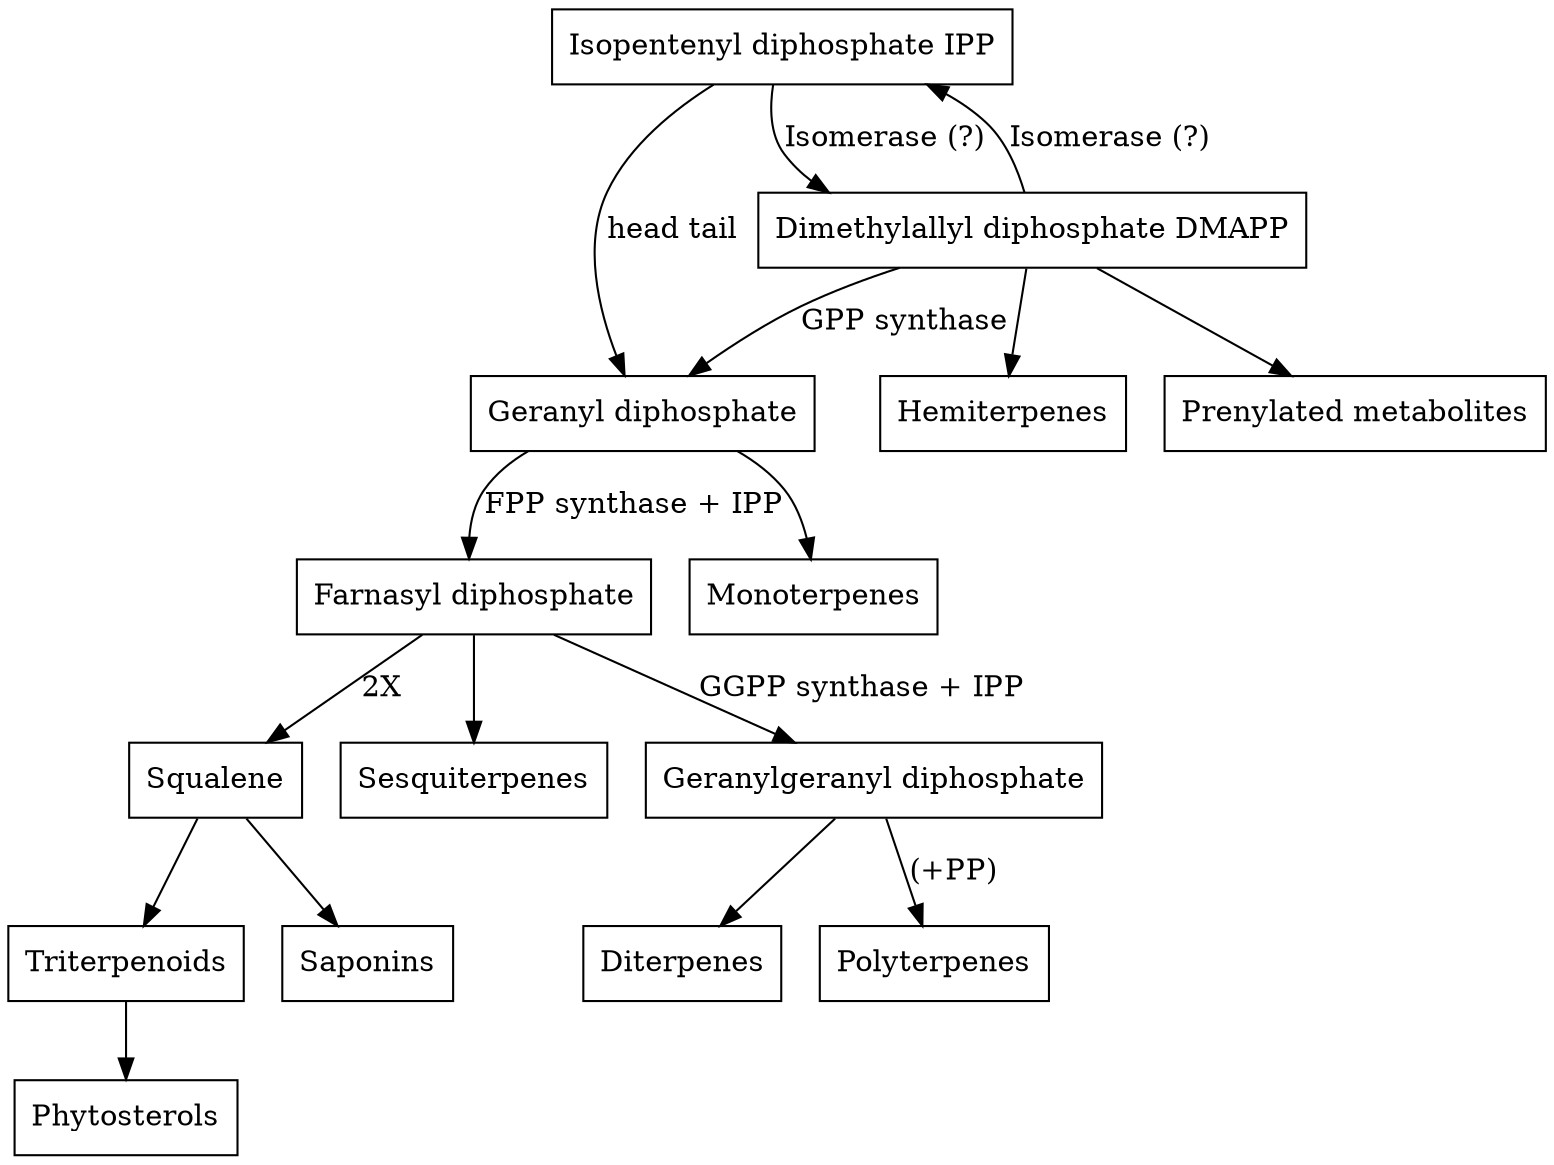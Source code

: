 digraph D {

  node [shape=record]
  
  t0 [label="Phytosterols"]
  t1 [label="Triterpenoids"]
  t2 [label="Squalene"]
  t3 [label="Farnasyl diphosphate"]
  t4 [label="Sesquiterpenes"]
  t5 [label="Saponins"]
#  t6 [label="2X"]
  t7 [label="Geranyl diphosphate"]
  t8 [label="Monoterpenes"]
#  t9 [label="FPP synthase"]
#  t10 [label="GGPP synthase"]
  t11 [label="Geranylgeranyl diphosphate"]
  t12 [label="Diterpenes"]
#  t13 [label="+PP"]
  t14 [label="Polyterpenes"]
  t15 [label="Isopentenyl diphosphate IPP"]
  t16 [label="Dimethylallyl diphosphate DMAPP"] 
  t17 [label="Hemiterpenes"]
  t18 [label="Prenylated metabolites"]
  
  
    t15 -> t7 [label="head tail"]
    t15 -> t16 [label="Isomerase (?)"]
    t16 -> t15 [label="Isomerase (?)"]
	t16 -> t7 [label="GPP synthase"]
	t16 -> t17
	t16 -> t18
	t1 -> t0
	t2 -> t1
	t2 -> t5
	t3 -> t2 [label="2X"]
	t7 -> t8
	t7 -> t3 [label="FPP synthase + IPP"]
	t3 -> t4
	t3 -> t11 [label="GGPP synthase + IPP"]
	t11 -> t12
	t11 -> t14 [label="(+PP)"]

}
